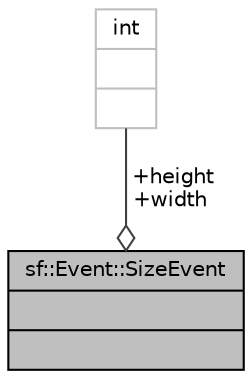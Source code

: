 digraph "sf::Event::SizeEvent"
{
 // LATEX_PDF_SIZE
  edge [fontname="Helvetica",fontsize="10",labelfontname="Helvetica",labelfontsize="10"];
  node [fontname="Helvetica",fontsize="10",shape=record];
  Node1 [label="{sf::Event::SizeEvent\n||}",height=0.2,width=0.4,color="black", fillcolor="grey75", style="filled", fontcolor="black",tooltip="Size events parameters (Resized)"];
  Node2 -> Node1 [color="grey25",fontsize="10",style="solid",label=" +height\n+width" ,arrowhead="odiamond",fontname="Helvetica"];
  Node2 [label="{int\n||}",height=0.2,width=0.4,color="grey75", fillcolor="white", style="filled",tooltip=" "];
}
